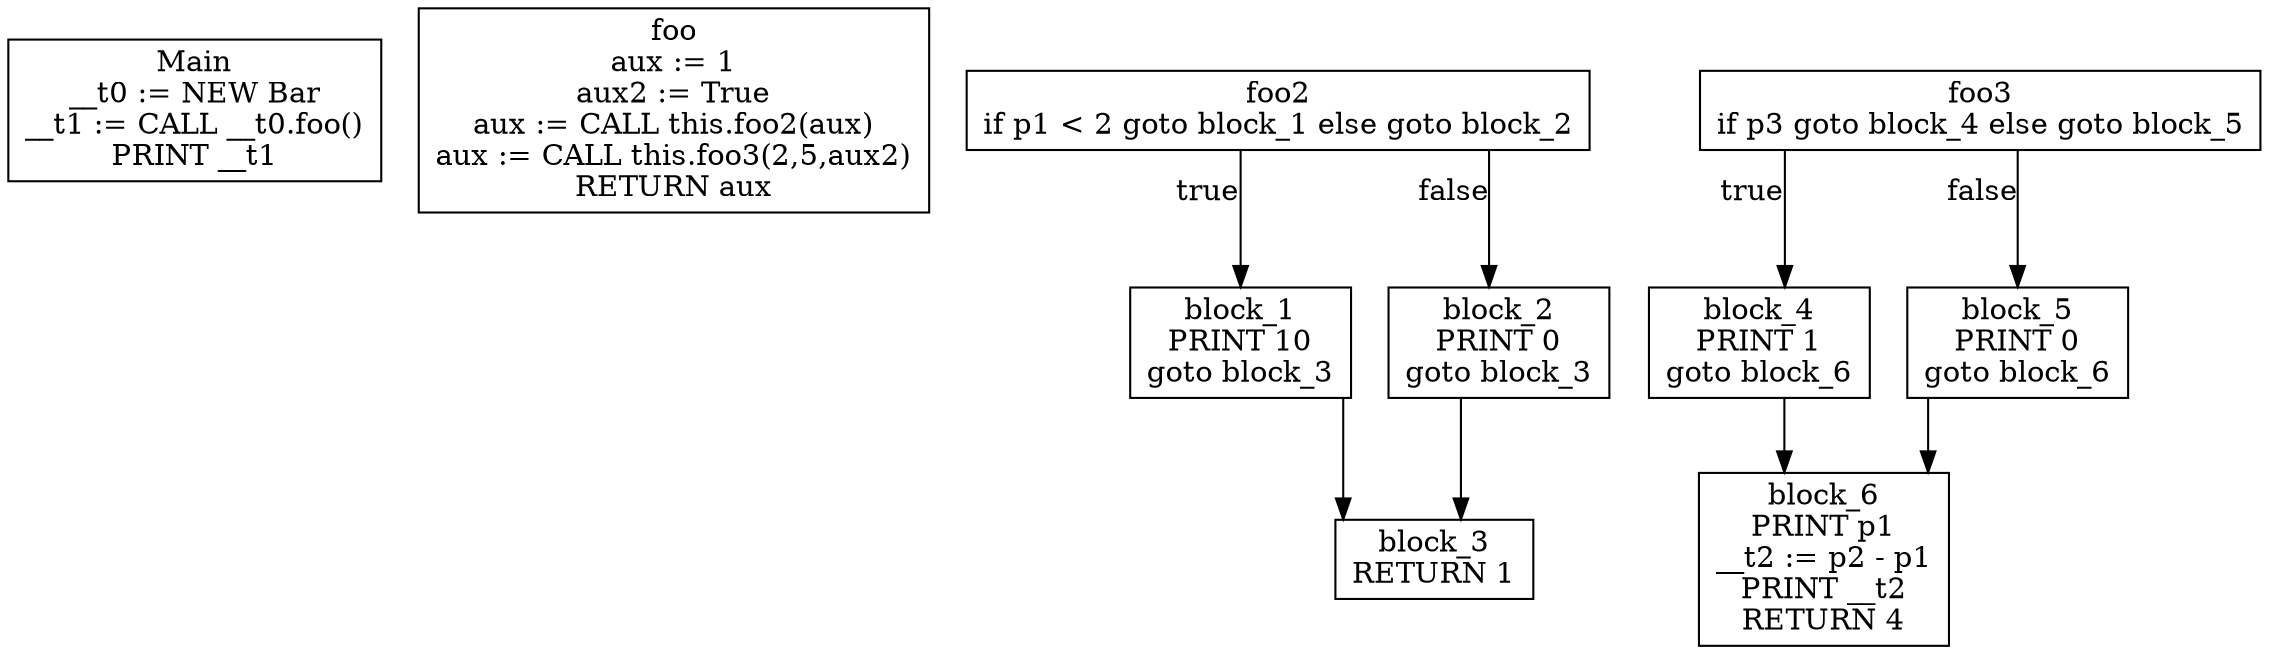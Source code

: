 digraph CFG {
graph [splines=ortho];
node [shape=box];
Main [label="Main\n__t0 := NEW Bar\n__t1 := CALL __t0.foo()\nPRINT __t1\n"];
foo [label="foo\naux := 1\naux2 := True\naux := CALL this.foo2(aux)\naux := CALL this.foo3(2,5,aux2)\nRETURN aux\n"];
foo2 -> block_1 [xlabel="true"];
foo2 -> block_2 [xlabel="false"];
foo2 [label="foo2\nif p1 < 2 goto block_1 else goto block_2\n"];
block_1 -> block_3;
block_1 [label="block_1\nPRINT 10\ngoto block_3\n"];
block_2 -> block_3;
block_2 [label="block_2\nPRINT 0\ngoto block_3\n"];
block_3 [label="block_3\nRETURN 1\n"];
foo3 -> block_4 [xlabel="true"];
foo3 -> block_5 [xlabel="false"];
foo3 [label="foo3\nif p3 goto block_4 else goto block_5\n"];
block_4 -> block_6;
block_4 [label="block_4\nPRINT 1\ngoto block_6\n"];
block_5 -> block_6;
block_5 [label="block_5\nPRINT 0\ngoto block_6\n"];
block_6 [label="block_6\nPRINT p1\n__t2 := p2 - p1\nPRINT __t2\nRETURN 4\n"];
}

